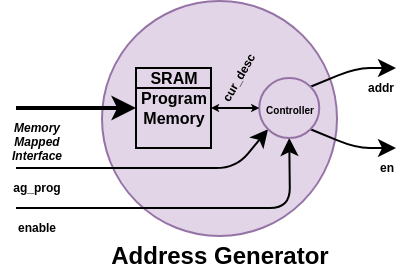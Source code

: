 <mxfile>
    <diagram id="Qmp6cWyzQ_ETF1z6yTVq" name="Page-1">
        <mxGraphModel dx="-3118" dy="1332" grid="1" gridSize="10" guides="1" tooltips="1" connect="1" arrows="1" fold="1" page="1" pageScale="1" pageWidth="850" pageHeight="1100" math="0" shadow="0">
            <root>
                <mxCell id="0"/>
                <mxCell id="1" parent="0"/>
                <mxCell id="40" value="Address Generator" style="ellipse;whiteSpace=wrap;html=1;aspect=fixed;sketch=0;fillColor=#e1d5e7;strokeColor=#9673a6;verticalAlign=bottom;spacingTop=0;spacing=-17;fontStyle=1" parent="1" vertex="1">
                    <mxGeometry x="3673" y="-903.5" width="117.5" height="117.5" as="geometry"/>
                </mxCell>
                <mxCell id="49" style="edgeStyle=none;html=1;exitX=1;exitY=0;exitDx=0;exitDy=0;fontSize=6;startArrow=none;startFill=0;endArrow=classic;endFill=1;" parent="1" source="45" edge="1">
                    <mxGeometry relative="1" as="geometry">
                        <mxPoint x="3820" y="-870" as="targetPoint"/>
                        <Array as="points">
                            <mxPoint x="3800" y="-870"/>
                        </Array>
                    </mxGeometry>
                </mxCell>
                <mxCell id="59" value="addr" style="edgeLabel;html=1;align=center;verticalAlign=middle;resizable=0;points=[];fontSize=6;fontColor=default;fontStyle=1" parent="49" vertex="1" connectable="0">
                    <mxGeometry x="0.641" relative="1" as="geometry">
                        <mxPoint y="10" as="offset"/>
                    </mxGeometry>
                </mxCell>
                <mxCell id="50" style="edgeStyle=none;html=1;exitX=1;exitY=1;exitDx=0;exitDy=0;fontSize=6;startArrow=none;startFill=0;endArrow=classic;endFill=1;" parent="1" source="45" edge="1">
                    <mxGeometry relative="1" as="geometry">
                        <mxPoint x="3820" y="-830" as="targetPoint"/>
                        <mxPoint x="3792.5" y="-850.09" as="sourcePoint"/>
                        <Array as="points">
                            <mxPoint x="3800" y="-830"/>
                        </Array>
                    </mxGeometry>
                </mxCell>
                <mxCell id="60" value="en" style="edgeLabel;html=1;align=center;verticalAlign=middle;resizable=0;points=[];fontSize=6;fontColor=default;fontStyle=1" parent="50" vertex="1" connectable="0">
                    <mxGeometry x="0.657" relative="1" as="geometry">
                        <mxPoint x="2" y="10" as="offset"/>
                    </mxGeometry>
                </mxCell>
                <mxCell id="52" style="edgeStyle=none;html=1;exitX=0;exitY=1;exitDx=0;exitDy=0;fontSize=6;startArrow=classic;startFill=1;endArrow=none;endFill=0;" parent="1" source="45" edge="1">
                    <mxGeometry relative="1" as="geometry">
                        <mxPoint x="3630" y="-820" as="targetPoint"/>
                        <Array as="points">
                            <mxPoint x="3740" y="-820"/>
                        </Array>
                    </mxGeometry>
                </mxCell>
                <mxCell id="55" value="ag_prog" style="edgeLabel;html=1;align=center;verticalAlign=top;resizable=0;points=[];fontSize=6;labelPosition=center;verticalLabelPosition=bottom;fontStyle=1" parent="52" vertex="1" connectable="0">
                    <mxGeometry x="0.705" y="-1" relative="1" as="geometry">
                        <mxPoint x="-10" y="1" as="offset"/>
                    </mxGeometry>
                </mxCell>
                <mxCell id="53" style="edgeStyle=none;html=1;exitX=0.5;exitY=1;exitDx=0;exitDy=0;fontSize=6;startArrow=classic;startFill=1;endArrow=none;endFill=0;" parent="1" source="45" edge="1">
                    <mxGeometry relative="1" as="geometry">
                        <mxPoint x="3630" y="-800" as="targetPoint"/>
                        <Array as="points">
                            <mxPoint x="3767" y="-800"/>
                        </Array>
                    </mxGeometry>
                </mxCell>
                <mxCell id="57" value="enable" style="edgeLabel;html=1;align=center;verticalAlign=middle;resizable=0;points=[];fontSize=6;fontStyle=1" parent="53" vertex="1" connectable="0">
                    <mxGeometry x="0.737" y="-1" relative="1" as="geometry">
                        <mxPoint x="-13" y="11" as="offset"/>
                    </mxGeometry>
                </mxCell>
                <mxCell id="45" value="Controller" style="ellipse;whiteSpace=wrap;html=1;aspect=fixed;sketch=0;fillColor=#e1d5e7;strokeColor=#9673a6;verticalAlign=middle;horizontal=1;fontSize=5;fontStyle=1" parent="1" vertex="1">
                    <mxGeometry x="3751.63" y="-865" width="30" height="30" as="geometry"/>
                </mxCell>
                <mxCell id="46" value="" style="group" parent="1" vertex="1" connectable="0">
                    <mxGeometry x="3690" y="-870" width="43.75" height="50" as="geometry"/>
                </mxCell>
                <mxCell id="43" value="SRAM" style="rounded=0;whiteSpace=wrap;html=1;fontSize=8;labelBackgroundColor=none;fillColor=none;fontStyle=1;strokeWidth=1;" parent="46" vertex="1">
                    <mxGeometry width="37.5" height="10" as="geometry"/>
                </mxCell>
                <mxCell id="44" value="Program Memory" style="rounded=0;whiteSpace=wrap;html=1;fontSize=8;labelBackgroundColor=none;fillColor=none;fontStyle=1;strokeWidth=1;" parent="46" vertex="1">
                    <mxGeometry width="37.5" height="40" as="geometry"/>
                </mxCell>
                <mxCell id="47" style="edgeStyle=none;html=1;entryX=0;entryY=0.5;entryDx=0;entryDy=0;fontSize=6;exitX=1;exitY=0.5;exitDx=0;exitDy=0;startArrow=classic;startFill=1;endSize=1;startSize=1;" parent="1" source="44" target="45" edge="1">
                    <mxGeometry relative="1" as="geometry">
                        <Array as="points"/>
                    </mxGeometry>
                </mxCell>
                <mxCell id="58" value="cur_desc" style="edgeLabel;html=1;align=center;verticalAlign=middle;resizable=0;points=[];fontSize=6;fontColor=default;labelBackgroundColor=none;rotation=-60;fontStyle=1" parent="47" vertex="1" connectable="0">
                    <mxGeometry x="0.137" relative="1" as="geometry">
                        <mxPoint y="-15" as="offset"/>
                    </mxGeometry>
                </mxCell>
                <mxCell id="48" style="edgeStyle=none;html=1;fontSize=6;startArrow=classic;startFill=1;endArrow=none;endFill=0;exitX=0;exitY=0.5;exitDx=0;exitDy=0;labelPosition=center;verticalLabelPosition=top;align=right;verticalAlign=middle;strokeWidth=2;" parent="1" source="44" edge="1">
                    <mxGeometry relative="1" as="geometry">
                        <mxPoint x="3630" y="-850" as="targetPoint"/>
                    </mxGeometry>
                </mxCell>
                <mxCell id="54" value="Memory &lt;br&gt;Mapped &lt;br&gt;Interface" style="edgeLabel;html=1;align=center;verticalAlign=top;resizable=0;points=[];fontSize=6;labelPosition=right;verticalLabelPosition=bottom;fontStyle=3" parent="48" vertex="1" connectable="0">
                    <mxGeometry x="0.513" y="-1" relative="1" as="geometry">
                        <mxPoint x="-5" y="1" as="offset"/>
                    </mxGeometry>
                </mxCell>
            </root>
        </mxGraphModel>
    </diagram>
</mxfile>